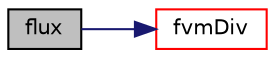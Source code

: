 digraph "flux"
{
  bgcolor="transparent";
  edge [fontname="Helvetica",fontsize="10",labelfontname="Helvetica",labelfontsize="10"];
  node [fontname="Helvetica",fontsize="10",shape=record];
  rankdir="LR";
  Node610 [label="flux",height=0.2,width=0.4,color="black", fillcolor="grey75", style="filled", fontcolor="black"];
  Node610 -> Node611 [color="midnightblue",fontsize="10",style="solid",fontname="Helvetica"];
  Node611 [label="fvmDiv",height=0.2,width=0.4,color="red",URL="$a23253.html#ad6edbed7fbf0c42fcc63dee2f3ee3bf3"];
}

